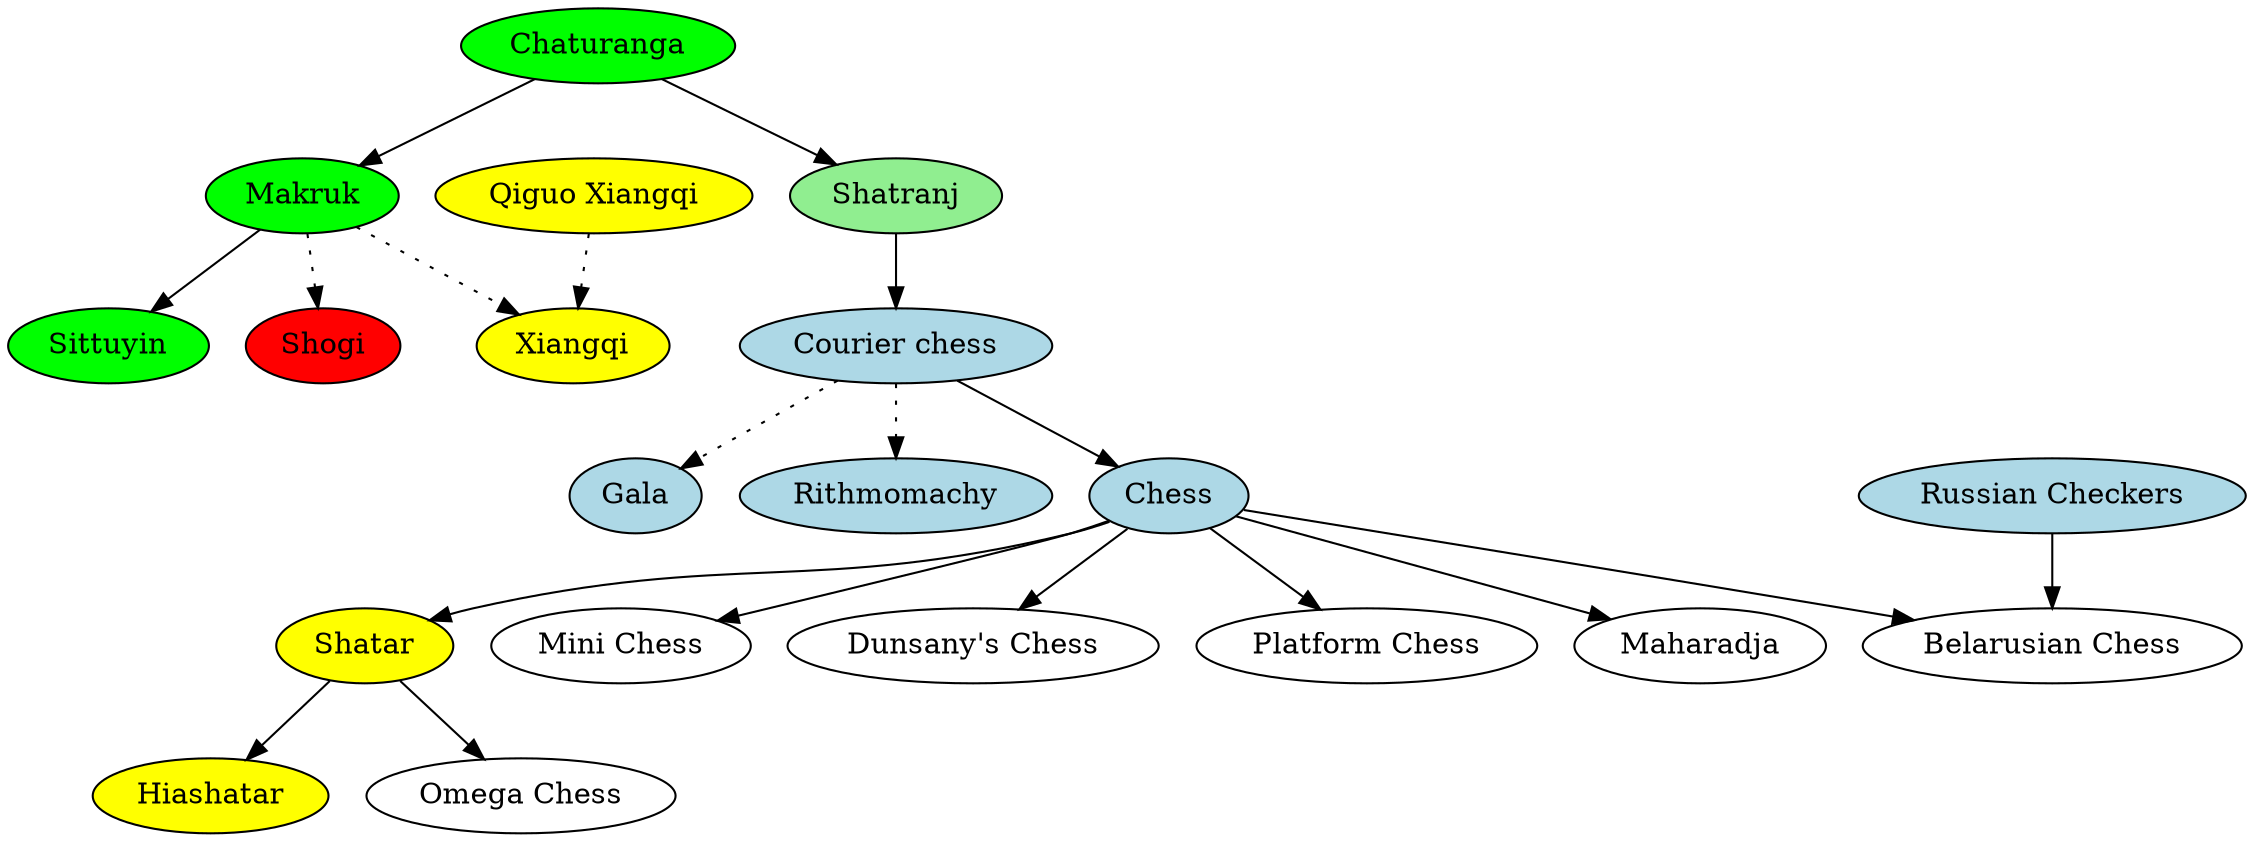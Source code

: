 digraph chess {
    "Chaturanga"[style="filled",fillcolor="green"];
    "Makruk"[style="filled",fillcolor="green"];
    "Shatranj"[style="filled",fillcolor="lightgreen"];
    "Sittuyin"[style="filled",fillcolor="green"]
    "Qiguo Xiangqi"[style="filled",fillcolor="yellow"];
    "Xiangqi"[style="filled",fillcolor="yellow"];
    "Shogi"[style="filled",fillcolor="red"];
    "Courier chess"[style="filled",fillcolor="lightblue"];
    "Gala"[style="filled",fillcolor="lightblue"];
    "Rithmomachy"[style="filled",fillcolor="lightblue"];
    "Chess"[style="filled",fillcolor="lightblue"];
    "Shatar"[style="filled",fillcolor="yellow"];
    "Hiashatar"[style="filled",fillcolor="yellow"];
    "Mini Chess";
    "Dunsany's Chess";
    "Platform Chess";
    "Maharadja";
    "Russian Checkers"[style="filled",fillcolor="lightblue"];
    "Belarusian Chess";
    "Omega Chess";

    "Chaturanga" -> "Shatranj";
    "Chaturanga" -> "Makruk";
    "Makruk" -> "Sittuyin";
    "Makruk" -> "Xiangqi"[style=dotted];
    "Qiguo Xiangqi" -> "Xiangqi"[style=dotted];
    "Makruk" -> "Shogi"[style=dotted];
    "Shatranj" -> "Courier chess";
    "Courier chess" -> "Gala"[style=dotted];
    "Courier chess" -> "Rithmomachy"[style=dotted];
    "Courier chess" -> "Chess";
    "Chess" -> "Mini Chess";
    "Chess" -> "Dunsany's Chess";
    "Chess" -> "Platform Chess";
    "Chess" -> "Maharadja";
    "Russian Checkers" -> "Belarusian Chess";
    "Chess" -> "Belarusian Chess";
    "Chess" -> "Shatar";
    "Shatar" -> "Hiashatar";
    "Shatar" -> "Omega Chess";
}
